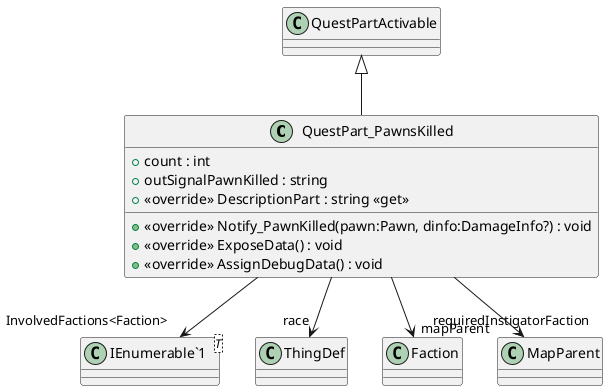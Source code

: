 @startuml
class QuestPart_PawnsKilled {
    + count : int
    + outSignalPawnKilled : string
    + <<override>> DescriptionPart : string <<get>>
    + <<override>> Notify_PawnKilled(pawn:Pawn, dinfo:DamageInfo?) : void
    + <<override>> ExposeData() : void
    + <<override>> AssignDebugData() : void
}
class "IEnumerable`1"<T> {
}
QuestPartActivable <|-- QuestPart_PawnsKilled
QuestPart_PawnsKilled --> "race" ThingDef
QuestPart_PawnsKilled --> "requiredInstigatorFaction" Faction
QuestPart_PawnsKilled --> "mapParent" MapParent
QuestPart_PawnsKilled --> "InvolvedFactions<Faction>" "IEnumerable`1"
@enduml
